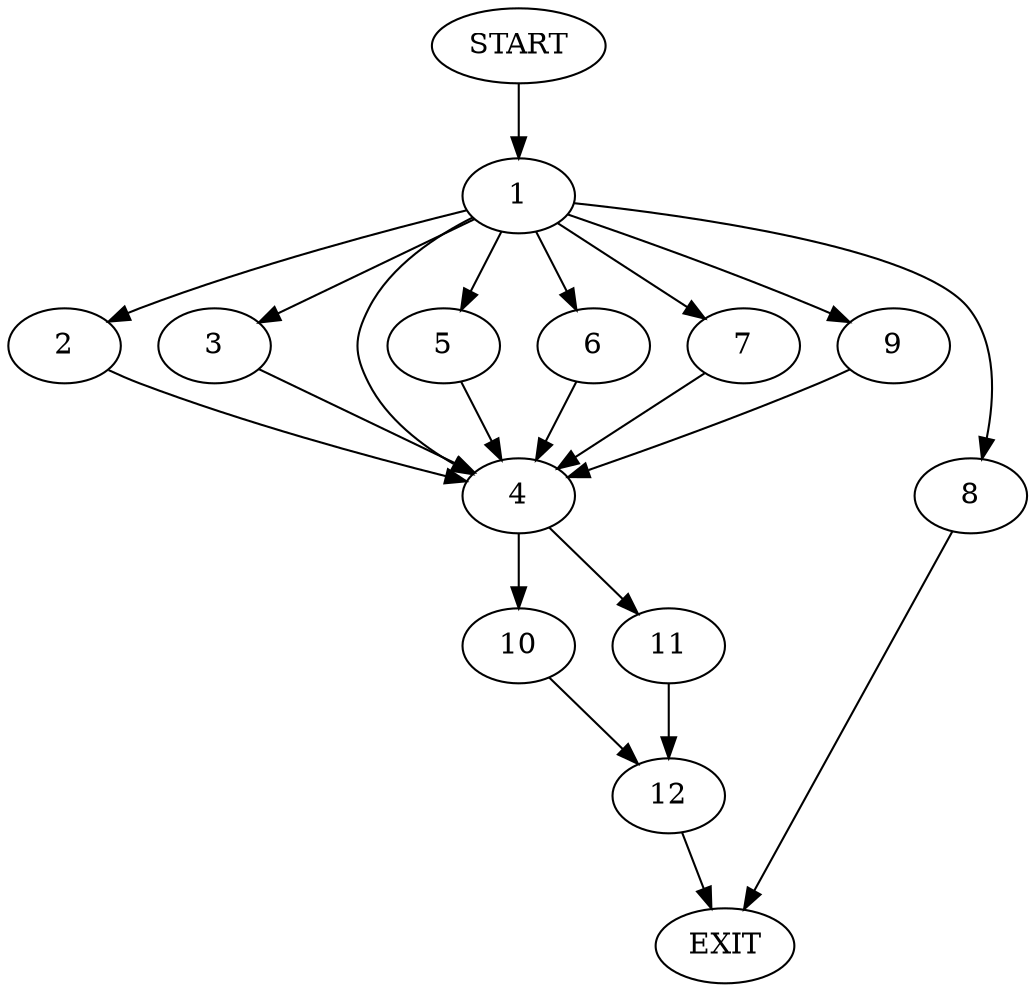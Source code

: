 digraph {
0 [label="START"]
13 [label="EXIT"]
0 -> 1
1 -> 2
1 -> 3
1 -> 4
1 -> 5
1 -> 6
1 -> 7
1 -> 8
1 -> 9
6 -> 4
2 -> 4
4 -> 10
4 -> 11
5 -> 4
3 -> 4
9 -> 4
7 -> 4
8 -> 13
11 -> 12
10 -> 12
12 -> 13
}
